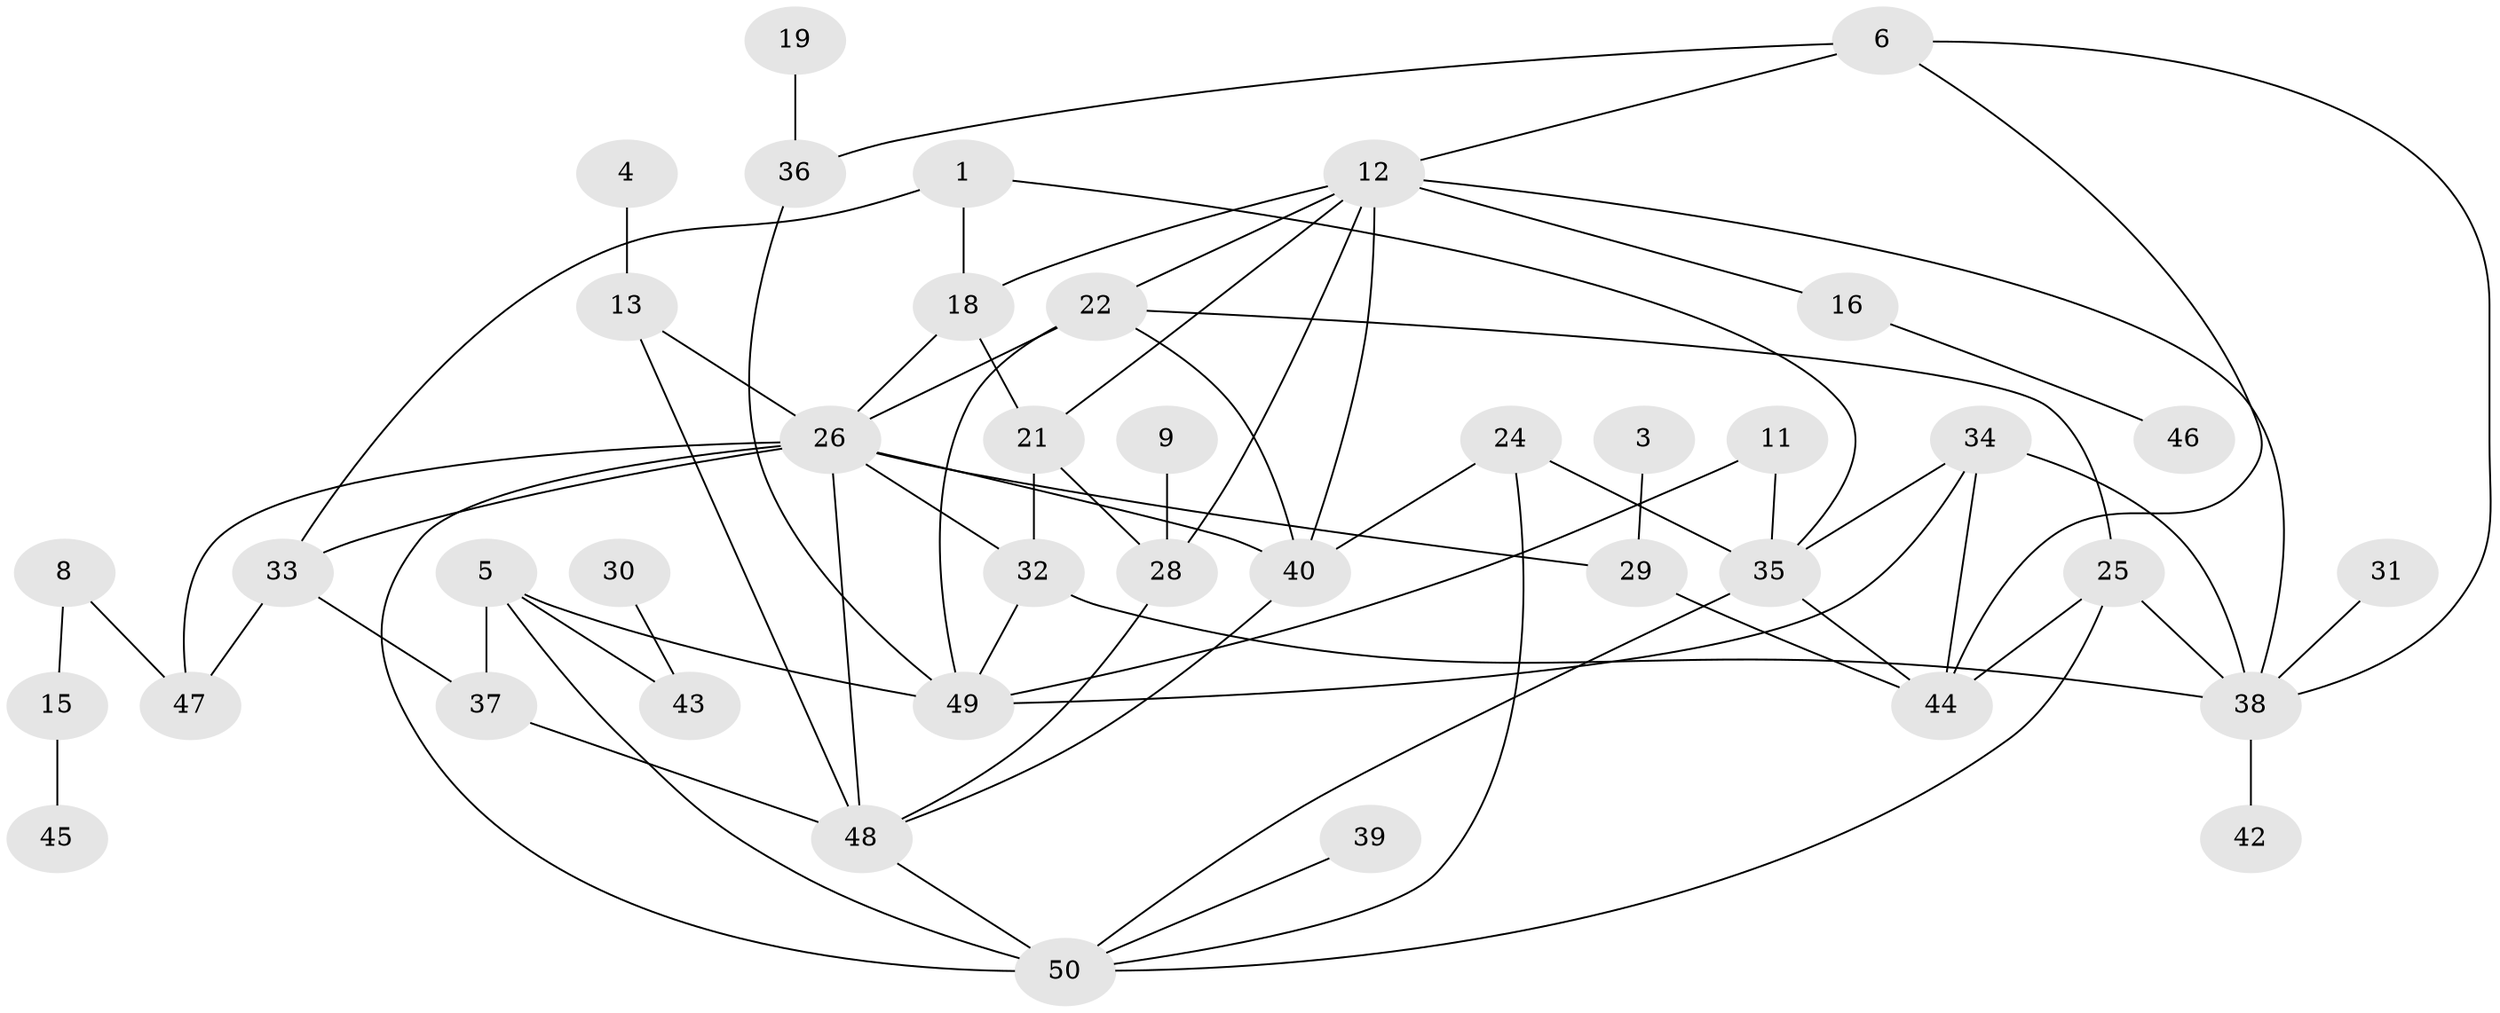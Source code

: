 // original degree distribution, {7: 0.020202020202020204, 3: 0.20202020202020202, 5: 0.050505050505050504, 2: 0.26262626262626265, 4: 0.12121212121212122, 1: 0.21212121212121213, 0: 0.08080808080808081, 6: 0.050505050505050504}
// Generated by graph-tools (version 1.1) at 2025/35/03/04/25 23:35:46]
// undirected, 41 vertices, 71 edges
graph export_dot {
  node [color=gray90,style=filled];
  1;
  3;
  4;
  5;
  6;
  8;
  9;
  11;
  12;
  13;
  15;
  16;
  18;
  19;
  21;
  22;
  24;
  25;
  26;
  28;
  29;
  30;
  31;
  32;
  33;
  34;
  35;
  36;
  37;
  38;
  39;
  40;
  42;
  43;
  44;
  45;
  46;
  47;
  48;
  49;
  50;
  1 -- 18 [weight=1.0];
  1 -- 33 [weight=1.0];
  1 -- 35 [weight=1.0];
  3 -- 29 [weight=1.0];
  4 -- 13 [weight=1.0];
  5 -- 37 [weight=1.0];
  5 -- 43 [weight=1.0];
  5 -- 49 [weight=2.0];
  5 -- 50 [weight=1.0];
  6 -- 12 [weight=1.0];
  6 -- 36 [weight=1.0];
  6 -- 38 [weight=1.0];
  6 -- 44 [weight=1.0];
  8 -- 15 [weight=1.0];
  8 -- 47 [weight=1.0];
  9 -- 28 [weight=1.0];
  11 -- 35 [weight=1.0];
  11 -- 49 [weight=1.0];
  12 -- 16 [weight=1.0];
  12 -- 18 [weight=1.0];
  12 -- 21 [weight=1.0];
  12 -- 22 [weight=1.0];
  12 -- 28 [weight=1.0];
  12 -- 38 [weight=1.0];
  12 -- 40 [weight=1.0];
  13 -- 26 [weight=1.0];
  13 -- 48 [weight=1.0];
  15 -- 45 [weight=1.0];
  16 -- 46 [weight=1.0];
  18 -- 21 [weight=1.0];
  18 -- 26 [weight=1.0];
  19 -- 36 [weight=1.0];
  21 -- 28 [weight=1.0];
  21 -- 32 [weight=1.0];
  22 -- 25 [weight=1.0];
  22 -- 26 [weight=1.0];
  22 -- 40 [weight=1.0];
  22 -- 49 [weight=1.0];
  24 -- 35 [weight=1.0];
  24 -- 40 [weight=1.0];
  24 -- 50 [weight=1.0];
  25 -- 38 [weight=1.0];
  25 -- 44 [weight=1.0];
  25 -- 50 [weight=1.0];
  26 -- 29 [weight=1.0];
  26 -- 32 [weight=1.0];
  26 -- 33 [weight=1.0];
  26 -- 40 [weight=2.0];
  26 -- 47 [weight=1.0];
  26 -- 48 [weight=2.0];
  26 -- 50 [weight=2.0];
  28 -- 48 [weight=1.0];
  29 -- 44 [weight=1.0];
  30 -- 43 [weight=1.0];
  31 -- 38 [weight=1.0];
  32 -- 38 [weight=1.0];
  32 -- 49 [weight=1.0];
  33 -- 37 [weight=1.0];
  33 -- 47 [weight=1.0];
  34 -- 35 [weight=1.0];
  34 -- 38 [weight=1.0];
  34 -- 44 [weight=1.0];
  34 -- 49 [weight=1.0];
  35 -- 44 [weight=1.0];
  35 -- 50 [weight=1.0];
  36 -- 49 [weight=1.0];
  37 -- 48 [weight=1.0];
  38 -- 42 [weight=1.0];
  39 -- 50 [weight=1.0];
  40 -- 48 [weight=1.0];
  48 -- 50 [weight=1.0];
}
